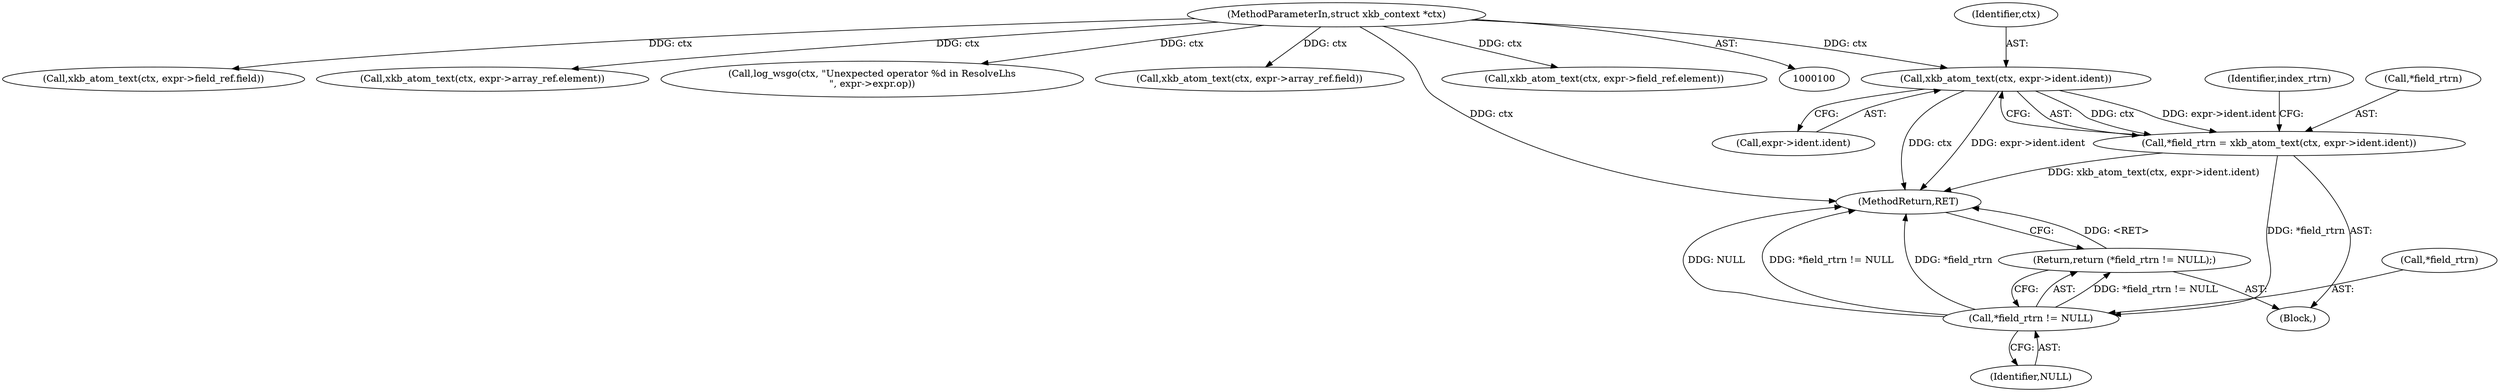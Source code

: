 digraph "0_libxkbcommon_38e1766bc6e20108948aec8a0b222a4bad0254e9@pointer" {
"1000122" [label="(Call,xkb_atom_text(ctx, expr->ident.ident))"];
"1000101" [label="(MethodParameterIn,struct xkb_context *ctx)"];
"1000119" [label="(Call,*field_rtrn = xkb_atom_text(ctx, expr->ident.ident))"];
"1000134" [label="(Call,*field_rtrn != NULL)"];
"1000133" [label="(Return,return (*field_rtrn != NULL);)"];
"1000101" [label="(MethodParameterIn,struct xkb_context *ctx)"];
"1000152" [label="(Call,xkb_atom_text(ctx, expr->field_ref.field))"];
"1000123" [label="(Identifier,ctx)"];
"1000131" [label="(Identifier,index_rtrn)"];
"1000133" [label="(Return,return (*field_rtrn != NULL);)"];
"1000135" [label="(Call,*field_rtrn)"];
"1000134" [label="(Call,*field_rtrn != NULL)"];
"1000122" [label="(Call,xkb_atom_text(ctx, expr->ident.ident))"];
"1000169" [label="(Call,xkb_atom_text(ctx, expr->array_ref.element))"];
"1000198" [label="(Call,log_wsgo(ctx, \"Unexpected operator %d in ResolveLhs\n\", expr->expr.op))"];
"1000124" [label="(Call,expr->ident.ident)"];
"1000113" [label="(Block,)"];
"1000120" [label="(Call,*field_rtrn)"];
"1000179" [label="(Call,xkb_atom_text(ctx, expr->array_ref.field))"];
"1000208" [label="(MethodReturn,RET)"];
"1000119" [label="(Call,*field_rtrn = xkb_atom_text(ctx, expr->ident.ident))"];
"1000137" [label="(Identifier,NULL)"];
"1000142" [label="(Call,xkb_atom_text(ctx, expr->field_ref.element))"];
"1000122" -> "1000119"  [label="AST: "];
"1000122" -> "1000124"  [label="CFG: "];
"1000123" -> "1000122"  [label="AST: "];
"1000124" -> "1000122"  [label="AST: "];
"1000119" -> "1000122"  [label="CFG: "];
"1000122" -> "1000208"  [label="DDG: ctx"];
"1000122" -> "1000208"  [label="DDG: expr->ident.ident"];
"1000122" -> "1000119"  [label="DDG: ctx"];
"1000122" -> "1000119"  [label="DDG: expr->ident.ident"];
"1000101" -> "1000122"  [label="DDG: ctx"];
"1000101" -> "1000100"  [label="AST: "];
"1000101" -> "1000208"  [label="DDG: ctx"];
"1000101" -> "1000142"  [label="DDG: ctx"];
"1000101" -> "1000152"  [label="DDG: ctx"];
"1000101" -> "1000169"  [label="DDG: ctx"];
"1000101" -> "1000179"  [label="DDG: ctx"];
"1000101" -> "1000198"  [label="DDG: ctx"];
"1000119" -> "1000113"  [label="AST: "];
"1000120" -> "1000119"  [label="AST: "];
"1000131" -> "1000119"  [label="CFG: "];
"1000119" -> "1000208"  [label="DDG: xkb_atom_text(ctx, expr->ident.ident)"];
"1000119" -> "1000134"  [label="DDG: *field_rtrn"];
"1000134" -> "1000133"  [label="AST: "];
"1000134" -> "1000137"  [label="CFG: "];
"1000135" -> "1000134"  [label="AST: "];
"1000137" -> "1000134"  [label="AST: "];
"1000133" -> "1000134"  [label="CFG: "];
"1000134" -> "1000208"  [label="DDG: NULL"];
"1000134" -> "1000208"  [label="DDG: *field_rtrn != NULL"];
"1000134" -> "1000208"  [label="DDG: *field_rtrn"];
"1000134" -> "1000133"  [label="DDG: *field_rtrn != NULL"];
"1000133" -> "1000113"  [label="AST: "];
"1000208" -> "1000133"  [label="CFG: "];
"1000133" -> "1000208"  [label="DDG: <RET>"];
}
